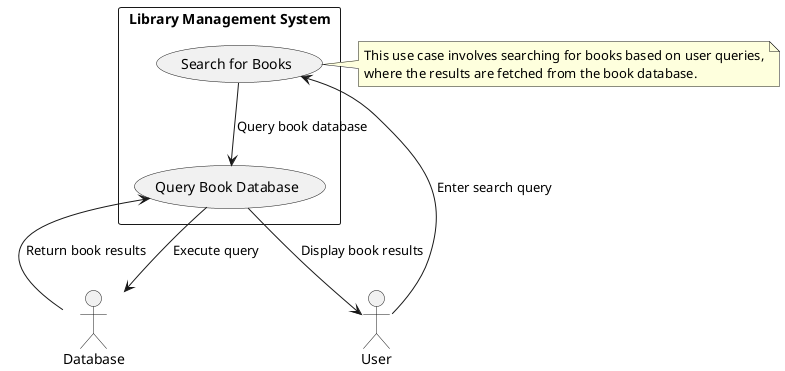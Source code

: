@startuml

actor User
actor Database

rectangle "Library Management System" {
    usecase "Search for Books" as UC2
    usecase "Query Book Database" as UC3
}

User --> UC2 : "Enter search query"
UC2 --> UC3 : "Query book database"
UC3 --> Database : "Execute query"
Database --> UC3 : "Return book results"
UC3 --> User : "Display book results"

note right of UC2
This use case involves searching for books based on user queries,
where the results are fetched from the book database.
end note

@enduml
